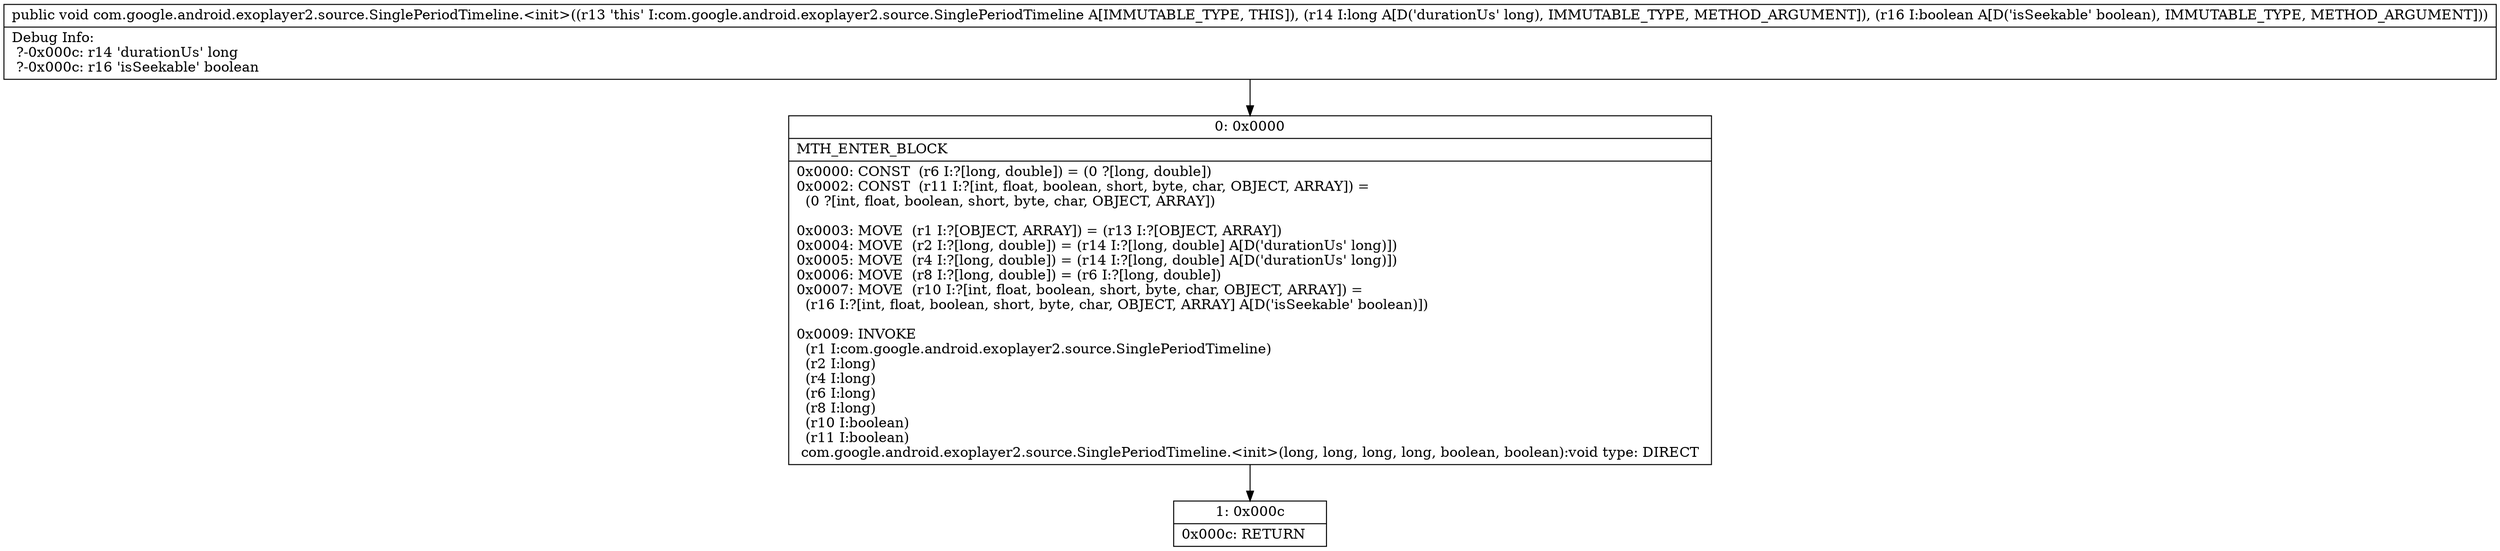digraph "CFG forcom.google.android.exoplayer2.source.SinglePeriodTimeline.\<init\>(JZ)V" {
Node_0 [shape=record,label="{0\:\ 0x0000|MTH_ENTER_BLOCK\l|0x0000: CONST  (r6 I:?[long, double]) = (0 ?[long, double]) \l0x0002: CONST  (r11 I:?[int, float, boolean, short, byte, char, OBJECT, ARRAY]) = \l  (0 ?[int, float, boolean, short, byte, char, OBJECT, ARRAY])\l \l0x0003: MOVE  (r1 I:?[OBJECT, ARRAY]) = (r13 I:?[OBJECT, ARRAY]) \l0x0004: MOVE  (r2 I:?[long, double]) = (r14 I:?[long, double] A[D('durationUs' long)]) \l0x0005: MOVE  (r4 I:?[long, double]) = (r14 I:?[long, double] A[D('durationUs' long)]) \l0x0006: MOVE  (r8 I:?[long, double]) = (r6 I:?[long, double]) \l0x0007: MOVE  (r10 I:?[int, float, boolean, short, byte, char, OBJECT, ARRAY]) = \l  (r16 I:?[int, float, boolean, short, byte, char, OBJECT, ARRAY] A[D('isSeekable' boolean)])\l \l0x0009: INVOKE  \l  (r1 I:com.google.android.exoplayer2.source.SinglePeriodTimeline)\l  (r2 I:long)\l  (r4 I:long)\l  (r6 I:long)\l  (r8 I:long)\l  (r10 I:boolean)\l  (r11 I:boolean)\l com.google.android.exoplayer2.source.SinglePeriodTimeline.\<init\>(long, long, long, long, boolean, boolean):void type: DIRECT \l}"];
Node_1 [shape=record,label="{1\:\ 0x000c|0x000c: RETURN   \l}"];
MethodNode[shape=record,label="{public void com.google.android.exoplayer2.source.SinglePeriodTimeline.\<init\>((r13 'this' I:com.google.android.exoplayer2.source.SinglePeriodTimeline A[IMMUTABLE_TYPE, THIS]), (r14 I:long A[D('durationUs' long), IMMUTABLE_TYPE, METHOD_ARGUMENT]), (r16 I:boolean A[D('isSeekable' boolean), IMMUTABLE_TYPE, METHOD_ARGUMENT]))  | Debug Info:\l  ?\-0x000c: r14 'durationUs' long\l  ?\-0x000c: r16 'isSeekable' boolean\l}"];
MethodNode -> Node_0;
Node_0 -> Node_1;
}

